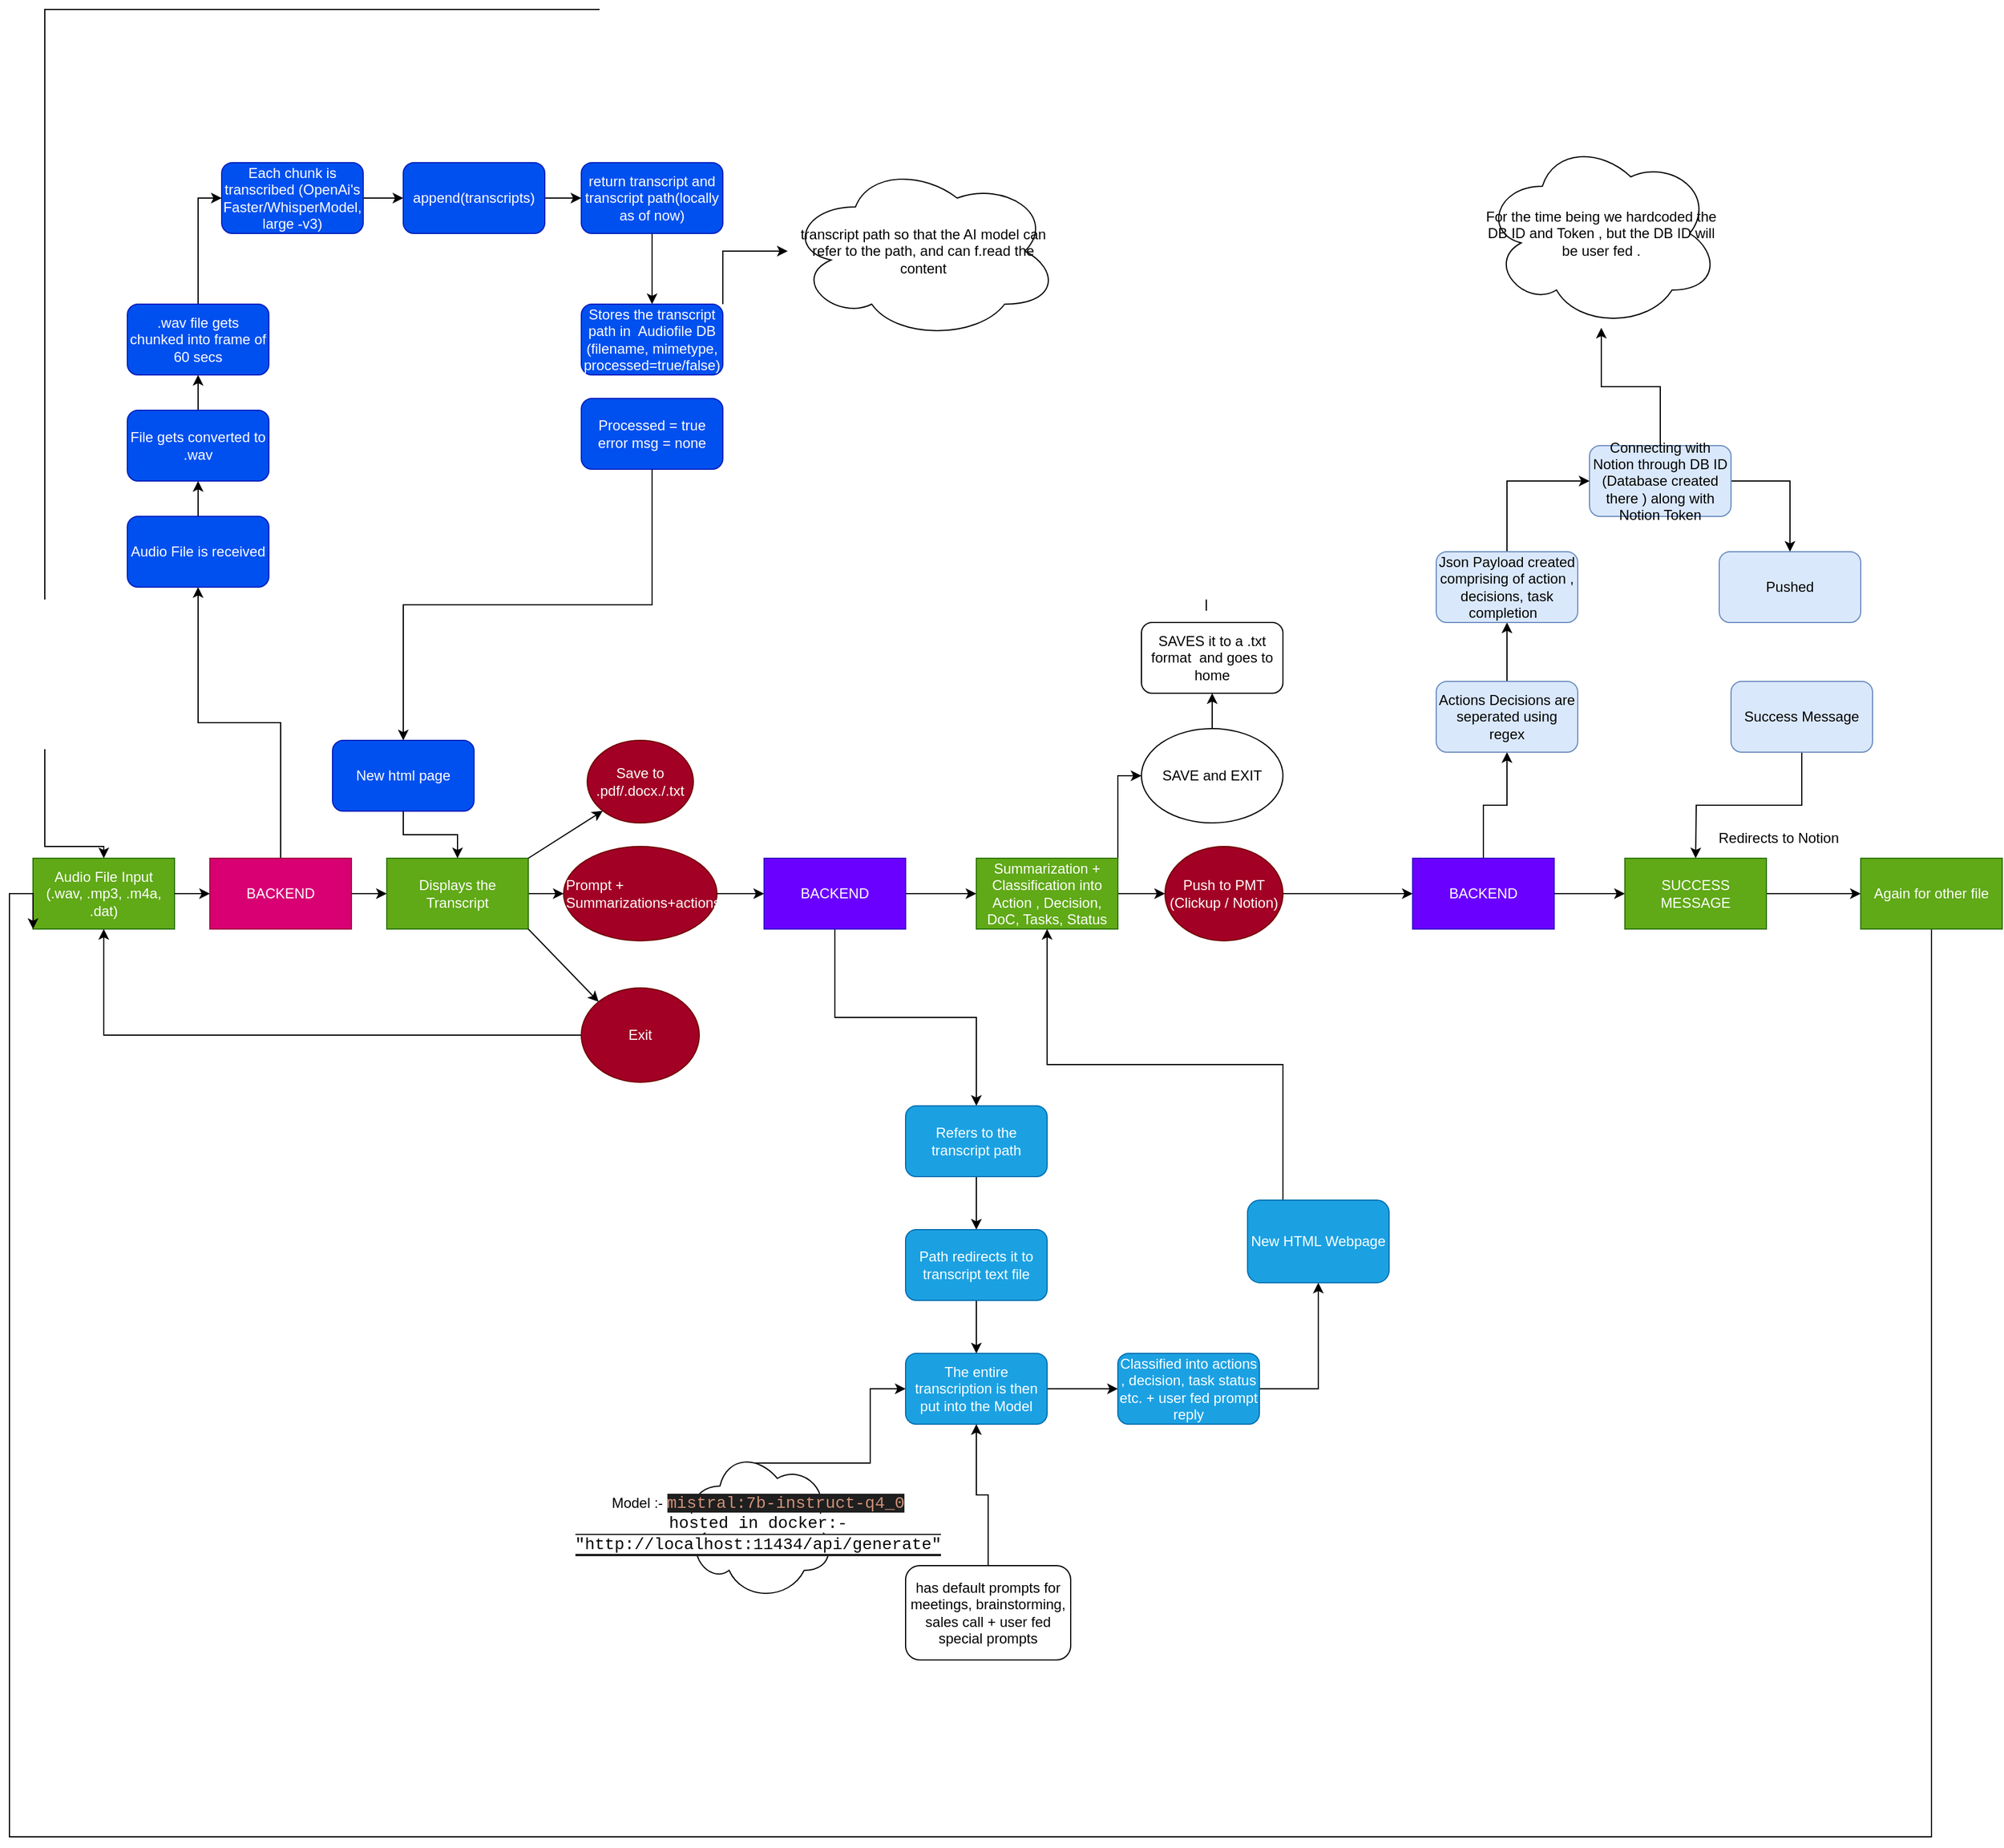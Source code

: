 <mxfile version="27.1.6">
  <diagram name="Page-1" id="xfop2OZ7slueiaCsxTZN">
    <mxGraphModel dx="1866" dy="2237" grid="1" gridSize="10" guides="1" tooltips="1" connect="1" arrows="1" fold="1" page="1" pageScale="1" pageWidth="827" pageHeight="1169" math="0" shadow="0">
      <root>
        <mxCell id="0" />
        <mxCell id="1" parent="0" />
        <mxCell id="GdNANga79ISarl82104w-1" value="Audio File Input&lt;br&gt;(.wav, .mp3, .m4a, .dat)" style="rounded=0;whiteSpace=wrap;html=1;fillColor=#60a917;fontColor=#ffffff;strokeColor=#2D7600;" vertex="1" parent="1">
          <mxGeometry x="40" y="270" width="120" height="60" as="geometry" />
        </mxCell>
        <mxCell id="GdNANga79ISarl82104w-2" value="" style="endArrow=classic;html=1;rounded=0;exitX=1;exitY=0.5;exitDx=0;exitDy=0;" edge="1" parent="1" source="GdNANga79ISarl82104w-1" target="GdNANga79ISarl82104w-3">
          <mxGeometry width="50" height="50" relative="1" as="geometry">
            <mxPoint x="470" y="380" as="sourcePoint" />
            <mxPoint x="200" y="300" as="targetPoint" />
          </mxGeometry>
        </mxCell>
        <mxCell id="GdNANga79ISarl82104w-5" value="" style="edgeStyle=orthogonalEdgeStyle;rounded=0;orthogonalLoop=1;jettySize=auto;html=1;" edge="1" parent="1" source="GdNANga79ISarl82104w-3" target="GdNANga79ISarl82104w-4">
          <mxGeometry relative="1" as="geometry" />
        </mxCell>
        <mxCell id="GdNANga79ISarl82104w-22" style="edgeStyle=orthogonalEdgeStyle;rounded=0;orthogonalLoop=1;jettySize=auto;html=1;exitX=0.5;exitY=0;exitDx=0;exitDy=0;" edge="1" parent="1" source="GdNANga79ISarl82104w-3" target="GdNANga79ISarl82104w-21">
          <mxGeometry relative="1" as="geometry" />
        </mxCell>
        <mxCell id="GdNANga79ISarl82104w-3" value="BACKEND" style="rounded=0;whiteSpace=wrap;html=1;fillColor=#d80073;fontColor=#ffffff;strokeColor=#A50040;" vertex="1" parent="1">
          <mxGeometry x="190" y="270" width="120" height="60" as="geometry" />
        </mxCell>
        <mxCell id="GdNANga79ISarl82104w-9" value="" style="edgeStyle=orthogonalEdgeStyle;rounded=0;orthogonalLoop=1;jettySize=auto;html=1;" edge="1" parent="1" source="GdNANga79ISarl82104w-4" target="GdNANga79ISarl82104w-7">
          <mxGeometry relative="1" as="geometry" />
        </mxCell>
        <mxCell id="GdNANga79ISarl82104w-4" value="Displays the Transcript" style="rounded=0;whiteSpace=wrap;html=1;fillColor=#60a917;fontColor=#ffffff;strokeColor=#2D7600;" vertex="1" parent="1">
          <mxGeometry x="340" y="270" width="120" height="60" as="geometry" />
        </mxCell>
        <mxCell id="GdNANga79ISarl82104w-6" value="Save to .pdf/.docx./.txt" style="ellipse;whiteSpace=wrap;html=1;fillColor=light-dark(#A20025,#FF0A9A);fontColor=#ffffff;strokeColor=#6F0000;" vertex="1" parent="1">
          <mxGeometry x="510" y="170" width="90" height="70" as="geometry" />
        </mxCell>
        <mxCell id="GdNANga79ISarl82104w-15" style="edgeStyle=orthogonalEdgeStyle;rounded=0;orthogonalLoop=1;jettySize=auto;html=1;exitX=1;exitY=0.5;exitDx=0;exitDy=0;entryX=0;entryY=0.5;entryDx=0;entryDy=0;" edge="1" parent="1" source="GdNANga79ISarl82104w-17" target="GdNANga79ISarl82104w-19">
          <mxGeometry relative="1" as="geometry">
            <mxPoint x="930" y="370" as="targetPoint" />
          </mxGeometry>
        </mxCell>
        <mxCell id="GdNANga79ISarl82104w-7" value="Prompt + Summarizations+actions" style="ellipse;whiteSpace=wrap;html=1;align=left;fillColor=#a20025;fontColor=#ffffff;strokeColor=#6F0000;" vertex="1" parent="1">
          <mxGeometry x="490" y="260" width="130" height="80" as="geometry" />
        </mxCell>
        <mxCell id="GdNANga79ISarl82104w-14" style="edgeStyle=orthogonalEdgeStyle;rounded=0;orthogonalLoop=1;jettySize=auto;html=1;entryX=0.5;entryY=1;entryDx=0;entryDy=0;" edge="1" parent="1" source="GdNANga79ISarl82104w-8" target="GdNANga79ISarl82104w-1">
          <mxGeometry relative="1" as="geometry" />
        </mxCell>
        <mxCell id="GdNANga79ISarl82104w-8" value="Exit" style="ellipse;whiteSpace=wrap;html=1;fillColor=#a20025;fontColor=#ffffff;strokeColor=#6F0000;shadow=0;" vertex="1" parent="1">
          <mxGeometry x="505" y="380" width="100" height="80" as="geometry" />
        </mxCell>
        <mxCell id="GdNANga79ISarl82104w-10" value="" style="endArrow=classic;html=1;rounded=0;exitX=1;exitY=1;exitDx=0;exitDy=0;entryX=0;entryY=0;entryDx=0;entryDy=0;" edge="1" parent="1" source="GdNANga79ISarl82104w-4" target="GdNANga79ISarl82104w-8">
          <mxGeometry width="50" height="50" relative="1" as="geometry">
            <mxPoint x="470" y="380" as="sourcePoint" />
            <mxPoint x="520" y="330" as="targetPoint" />
          </mxGeometry>
        </mxCell>
        <mxCell id="GdNANga79ISarl82104w-12" value="" style="endArrow=classic;html=1;rounded=0;entryX=0;entryY=1;entryDx=0;entryDy=0;exitX=1;exitY=0;exitDx=0;exitDy=0;" edge="1" parent="1" source="GdNANga79ISarl82104w-4" target="GdNANga79ISarl82104w-6">
          <mxGeometry width="50" height="50" relative="1" as="geometry">
            <mxPoint x="470" y="380" as="sourcePoint" />
            <mxPoint x="520" y="330" as="targetPoint" />
            <Array as="points" />
          </mxGeometry>
        </mxCell>
        <mxCell id="GdNANga79ISarl82104w-73" style="edgeStyle=orthogonalEdgeStyle;rounded=0;orthogonalLoop=1;jettySize=auto;html=1;exitX=1;exitY=0;exitDx=0;exitDy=0;entryX=0;entryY=0.5;entryDx=0;entryDy=0;" edge="1" parent="1" source="GdNANga79ISarl82104w-19" target="GdNANga79ISarl82104w-69">
          <mxGeometry relative="1" as="geometry" />
        </mxCell>
        <mxCell id="GdNANga79ISarl82104w-75" value="" style="edgeStyle=orthogonalEdgeStyle;rounded=0;orthogonalLoop=1;jettySize=auto;html=1;" edge="1" parent="1" source="GdNANga79ISarl82104w-19" target="GdNANga79ISarl82104w-74">
          <mxGeometry relative="1" as="geometry" />
        </mxCell>
        <mxCell id="GdNANga79ISarl82104w-19" value="Summarization + Classification into Action , Decision, DoC, Tasks, Status" style="rounded=0;whiteSpace=wrap;html=1;fillColor=#60a917;fontColor=#ffffff;strokeColor=#2D7600;" vertex="1" parent="1">
          <mxGeometry x="840" y="270" width="120" height="60" as="geometry" />
        </mxCell>
        <mxCell id="GdNANga79ISarl82104w-20" value="" style="edgeStyle=orthogonalEdgeStyle;rounded=0;orthogonalLoop=1;jettySize=auto;html=1;exitX=1;exitY=0.5;exitDx=0;exitDy=0;" edge="1" parent="1" source="GdNANga79ISarl82104w-7" target="GdNANga79ISarl82104w-17">
          <mxGeometry relative="1" as="geometry">
            <mxPoint x="930" y="370" as="targetPoint" />
            <mxPoint x="620" y="300" as="sourcePoint" />
          </mxGeometry>
        </mxCell>
        <mxCell id="GdNANga79ISarl82104w-50" style="edgeStyle=orthogonalEdgeStyle;rounded=0;orthogonalLoop=1;jettySize=auto;html=1;exitX=0.5;exitY=1;exitDx=0;exitDy=0;" edge="1" parent="1" source="GdNANga79ISarl82104w-17" target="GdNANga79ISarl82104w-49">
          <mxGeometry relative="1" as="geometry" />
        </mxCell>
        <mxCell id="GdNANga79ISarl82104w-17" value="BACKEND" style="rounded=0;whiteSpace=wrap;html=1;fillColor=#6a00ff;fontColor=#ffffff;strokeColor=#3700CC;" vertex="1" parent="1">
          <mxGeometry x="660" y="270" width="120" height="60" as="geometry" />
        </mxCell>
        <mxCell id="GdNANga79ISarl82104w-26" value="" style="edgeStyle=orthogonalEdgeStyle;rounded=0;orthogonalLoop=1;jettySize=auto;html=1;" edge="1" parent="1" source="GdNANga79ISarl82104w-21" target="GdNANga79ISarl82104w-24">
          <mxGeometry relative="1" as="geometry" />
        </mxCell>
        <mxCell id="GdNANga79ISarl82104w-21" value="Audio File is received" style="rounded=1;whiteSpace=wrap;html=1;fillColor=#0050ef;fontColor=#ffffff;strokeColor=#001DBC;" vertex="1" parent="1">
          <mxGeometry x="120" y="-20" width="120" height="60" as="geometry" />
        </mxCell>
        <mxCell id="GdNANga79ISarl82104w-28" value="" style="edgeStyle=orthogonalEdgeStyle;rounded=0;orthogonalLoop=1;jettySize=auto;html=1;" edge="1" parent="1" source="GdNANga79ISarl82104w-24" target="GdNANga79ISarl82104w-27">
          <mxGeometry relative="1" as="geometry" />
        </mxCell>
        <mxCell id="GdNANga79ISarl82104w-24" value="File gets converted to .wav" style="rounded=1;whiteSpace=wrap;html=1;fillColor=#0050ef;fontColor=#ffffff;strokeColor=#001DBC;" vertex="1" parent="1">
          <mxGeometry x="120" y="-110" width="120" height="60" as="geometry" />
        </mxCell>
        <mxCell id="GdNANga79ISarl82104w-33" style="edgeStyle=orthogonalEdgeStyle;rounded=0;orthogonalLoop=1;jettySize=auto;html=1;exitX=0.5;exitY=0;exitDx=0;exitDy=0;entryX=0;entryY=0.5;entryDx=0;entryDy=0;" edge="1" parent="1" source="GdNANga79ISarl82104w-27" target="GdNANga79ISarl82104w-29">
          <mxGeometry relative="1" as="geometry" />
        </mxCell>
        <mxCell id="GdNANga79ISarl82104w-27" value=".wav file gets chunked into frame of 60 secs" style="rounded=1;whiteSpace=wrap;html=1;fillColor=#0050ef;fontColor=#ffffff;strokeColor=#001DBC;" vertex="1" parent="1">
          <mxGeometry x="120" y="-200" width="120" height="60" as="geometry" />
        </mxCell>
        <mxCell id="GdNANga79ISarl82104w-32" value="" style="edgeStyle=orthogonalEdgeStyle;rounded=0;orthogonalLoop=1;jettySize=auto;html=1;" edge="1" parent="1" source="GdNANga79ISarl82104w-29" target="GdNANga79ISarl82104w-31">
          <mxGeometry relative="1" as="geometry" />
        </mxCell>
        <mxCell id="GdNANga79ISarl82104w-29" value="Each chunk is transcribed (OpenAi&#39;s Faster/WhisperModel, large -v3)" style="rounded=1;whiteSpace=wrap;html=1;fillColor=#0050ef;fontColor=#ffffff;strokeColor=#001DBC;" vertex="1" parent="1">
          <mxGeometry x="200" y="-320" width="120" height="60" as="geometry" />
        </mxCell>
        <mxCell id="GdNANga79ISarl82104w-36" value="" style="edgeStyle=orthogonalEdgeStyle;rounded=0;orthogonalLoop=1;jettySize=auto;html=1;" edge="1" parent="1" source="GdNANga79ISarl82104w-31" target="GdNANga79ISarl82104w-34">
          <mxGeometry relative="1" as="geometry" />
        </mxCell>
        <mxCell id="GdNANga79ISarl82104w-31" value="append(transcripts)" style="rounded=1;whiteSpace=wrap;html=1;fillColor=#0050ef;fontColor=#ffffff;strokeColor=#001DBC;" vertex="1" parent="1">
          <mxGeometry x="354" y="-320" width="120" height="60" as="geometry" />
        </mxCell>
        <mxCell id="GdNANga79ISarl82104w-37" value="" style="edgeStyle=orthogonalEdgeStyle;rounded=0;orthogonalLoop=1;jettySize=auto;html=1;" edge="1" parent="1" source="GdNANga79ISarl82104w-34" target="GdNANga79ISarl82104w-35">
          <mxGeometry relative="1" as="geometry" />
        </mxCell>
        <mxCell id="GdNANga79ISarl82104w-34" value="return transcript and transcript path(locally as of now)" style="rounded=1;whiteSpace=wrap;html=1;fillColor=#0050ef;fontColor=#ffffff;strokeColor=#001DBC;" vertex="1" parent="1">
          <mxGeometry x="505" y="-320" width="120" height="60" as="geometry" />
        </mxCell>
        <mxCell id="GdNANga79ISarl82104w-42" style="edgeStyle=orthogonalEdgeStyle;rounded=0;orthogonalLoop=1;jettySize=auto;html=1;exitX=1;exitY=0;exitDx=0;exitDy=0;" edge="1" parent="1" source="GdNANga79ISarl82104w-35" target="GdNANga79ISarl82104w-41">
          <mxGeometry relative="1" as="geometry" />
        </mxCell>
        <mxCell id="GdNANga79ISarl82104w-35" value="Stores the transcript path in&amp;nbsp; Audiofile DB (filename, mimetype, processed=true/false)" style="rounded=1;whiteSpace=wrap;html=1;fillColor=#0050ef;fontColor=#ffffff;strokeColor=#001DBC;" vertex="1" parent="1">
          <mxGeometry x="505" y="-200" width="120" height="60" as="geometry" />
        </mxCell>
        <mxCell id="GdNANga79ISarl82104w-41" value="transcript path so that the AI model can refer to the path, and can f.read the content" style="ellipse;shape=cloud;whiteSpace=wrap;html=1;" vertex="1" parent="1">
          <mxGeometry x="680" y="-320" width="230" height="150" as="geometry" />
        </mxCell>
        <mxCell id="GdNANga79ISarl82104w-47" style="edgeStyle=orthogonalEdgeStyle;rounded=0;orthogonalLoop=1;jettySize=auto;html=1;exitX=0.5;exitY=1;exitDx=0;exitDy=0;entryX=0.5;entryY=0;entryDx=0;entryDy=0;" edge="1" parent="1" source="GdNANga79ISarl82104w-43" target="GdNANga79ISarl82104w-45">
          <mxGeometry relative="1" as="geometry" />
        </mxCell>
        <mxCell id="GdNANga79ISarl82104w-43" value="Processed = true&lt;div&gt;error msg = none&lt;/div&gt;" style="rounded=1;whiteSpace=wrap;html=1;fillColor=#0050ef;fontColor=#ffffff;strokeColor=#001DBC;" vertex="1" parent="1">
          <mxGeometry x="505" y="-120" width="120" height="60" as="geometry" />
        </mxCell>
        <mxCell id="GdNANga79ISarl82104w-48" style="edgeStyle=orthogonalEdgeStyle;rounded=0;orthogonalLoop=1;jettySize=auto;html=1;exitX=0.5;exitY=1;exitDx=0;exitDy=0;entryX=0.5;entryY=0;entryDx=0;entryDy=0;" edge="1" parent="1" source="GdNANga79ISarl82104w-45" target="GdNANga79ISarl82104w-4">
          <mxGeometry relative="1" as="geometry" />
        </mxCell>
        <mxCell id="GdNANga79ISarl82104w-45" value="New html page" style="rounded=1;whiteSpace=wrap;html=1;fillColor=#0050ef;fontColor=#ffffff;strokeColor=#001DBC;" vertex="1" parent="1">
          <mxGeometry x="294" y="170" width="120" height="60" as="geometry" />
        </mxCell>
        <mxCell id="GdNANga79ISarl82104w-58" style="edgeStyle=orthogonalEdgeStyle;rounded=0;orthogonalLoop=1;jettySize=auto;html=1;exitX=0.5;exitY=1;exitDx=0;exitDy=0;entryX=0.5;entryY=0;entryDx=0;entryDy=0;" edge="1" parent="1" source="GdNANga79ISarl82104w-49" target="GdNANga79ISarl82104w-53">
          <mxGeometry relative="1" as="geometry" />
        </mxCell>
        <mxCell id="GdNANga79ISarl82104w-49" value="Refers to the transcript path" style="rounded=1;whiteSpace=wrap;html=1;fillColor=#1ba1e2;fontColor=#ffffff;strokeColor=#006EAF;" vertex="1" parent="1">
          <mxGeometry x="780" y="480" width="120" height="60" as="geometry" />
        </mxCell>
        <mxCell id="GdNANga79ISarl82104w-63" value="" style="edgeStyle=orthogonalEdgeStyle;rounded=0;orthogonalLoop=1;jettySize=auto;html=1;" edge="1" parent="1" source="GdNANga79ISarl82104w-52" target="GdNANga79ISarl82104w-55">
          <mxGeometry relative="1" as="geometry" />
        </mxCell>
        <mxCell id="GdNANga79ISarl82104w-52" value="The entire transcription is then put into the Model" style="rounded=1;whiteSpace=wrap;html=1;fillColor=#1ba1e2;fontColor=#ffffff;strokeColor=#006EAF;" vertex="1" parent="1">
          <mxGeometry x="780" y="690" width="120" height="60" as="geometry" />
        </mxCell>
        <mxCell id="GdNANga79ISarl82104w-59" value="" style="edgeStyle=orthogonalEdgeStyle;rounded=0;orthogonalLoop=1;jettySize=auto;html=1;" edge="1" parent="1" source="GdNANga79ISarl82104w-53" target="GdNANga79ISarl82104w-52">
          <mxGeometry relative="1" as="geometry" />
        </mxCell>
        <mxCell id="GdNANga79ISarl82104w-53" value="Path redirects it to transcript text file" style="rounded=1;whiteSpace=wrap;html=1;fillColor=#1ba1e2;fontColor=#ffffff;strokeColor=#006EAF;" vertex="1" parent="1">
          <mxGeometry x="780" y="585" width="120" height="60" as="geometry" />
        </mxCell>
        <mxCell id="GdNANga79ISarl82104w-66" style="edgeStyle=orthogonalEdgeStyle;rounded=0;orthogonalLoop=1;jettySize=auto;html=1;exitX=1;exitY=0.5;exitDx=0;exitDy=0;entryX=0.5;entryY=1;entryDx=0;entryDy=0;" edge="1" parent="1" source="GdNANga79ISarl82104w-55" target="GdNANga79ISarl82104w-64">
          <mxGeometry relative="1" as="geometry" />
        </mxCell>
        <mxCell id="GdNANga79ISarl82104w-55" value="Classified into actions , decision, task status etc. + user fed prompt reply" style="rounded=1;whiteSpace=wrap;html=1;fillColor=#1ba1e2;fontColor=#ffffff;strokeColor=#006EAF;" vertex="1" parent="1">
          <mxGeometry x="960" y="690" width="120" height="60" as="geometry" />
        </mxCell>
        <mxCell id="GdNANga79ISarl82104w-62" style="edgeStyle=orthogonalEdgeStyle;rounded=0;orthogonalLoop=1;jettySize=auto;html=1;exitX=0.5;exitY=0;exitDx=0;exitDy=0;entryX=0.5;entryY=1;entryDx=0;entryDy=0;" edge="1" parent="1" source="GdNANga79ISarl82104w-57" target="GdNANga79ISarl82104w-52">
          <mxGeometry relative="1" as="geometry" />
        </mxCell>
        <mxCell id="GdNANga79ISarl82104w-57" value="has default prompts for meetings, brainstorming, sales call + user fed special prompts" style="rounded=1;whiteSpace=wrap;html=1;" vertex="1" parent="1">
          <mxGeometry x="780" y="870" width="140" height="80" as="geometry" />
        </mxCell>
        <mxCell id="GdNANga79ISarl82104w-79" style="edgeStyle=orthogonalEdgeStyle;rounded=0;orthogonalLoop=1;jettySize=auto;html=1;exitX=0.4;exitY=0.1;exitDx=0;exitDy=0;exitPerimeter=0;entryX=0;entryY=0.5;entryDx=0;entryDy=0;" edge="1" parent="1" source="GdNANga79ISarl82104w-60" target="GdNANga79ISarl82104w-52">
          <mxGeometry relative="1" as="geometry" />
        </mxCell>
        <mxCell id="GdNANga79ISarl82104w-60" value="&lt;span style=&quot;background-color: light-dark(#ffffff, var(--ge-dark-color, #121212));&quot;&gt;Model :-&lt;font style=&quot;color: light-dark(rgb(0, 0, 0), rgb(255, 255, 255));&quot;&gt;&amp;nbsp;&lt;span style=&quot;font-family: Consolas, &amp;quot;Courier New&amp;quot;, monospace; font-size: 14px; white-space: pre; color: rgb(206, 145, 120); background-color: rgb(31, 31, 31);&quot;&gt;mistral:7b-instruct-q4_0&lt;/span&gt;&lt;/font&gt;&lt;/span&gt;&lt;div&gt;&lt;span style=&quot;font-family: Consolas, &amp;quot;Courier New&amp;quot;, monospace; font-size: 14px; white-space: pre; color: rgb(206, 145, 120); background-color: light-dark(#ffffff, var(--ge-dark-color, #121212));&quot;&gt;&lt;font style=&quot;color: light-dark(rgb(0, 0, 0), rgb(255, 255, 255));&quot;&gt;hosted in docker:-&lt;/font&gt;&lt;/span&gt;&lt;/div&gt;&lt;div&gt;&lt;div style=&quot;font-family: Consolas, &amp;quot;Courier New&amp;quot;, monospace; font-size: 14px; line-height: 19px; white-space: pre; color: rgb(204, 204, 204); background-color: rgb(31, 31, 31);&quot;&gt;&lt;span style=&quot;color: rgb(206, 145, 120); background-color: light-dark(#ffffff, var(--ge-dark-color, #121212));&quot;&gt;&lt;font style=&quot;color: light-dark(rgb(0, 0, 0), rgb(255, 255, 255));&quot;&gt;&quot;http://localhost:11434/api/generate&quot;&lt;/font&gt;&lt;/span&gt;&lt;/div&gt;&lt;/div&gt;" style="ellipse;shape=cloud;whiteSpace=wrap;html=1;" vertex="1" parent="1">
          <mxGeometry x="590" y="770" width="130" height="130" as="geometry" />
        </mxCell>
        <mxCell id="GdNANga79ISarl82104w-67" style="edgeStyle=orthogonalEdgeStyle;rounded=0;orthogonalLoop=1;jettySize=auto;html=1;exitX=0.25;exitY=0;exitDx=0;exitDy=0;entryX=0.5;entryY=1;entryDx=0;entryDy=0;" edge="1" parent="1" source="GdNANga79ISarl82104w-64" target="GdNANga79ISarl82104w-19">
          <mxGeometry relative="1" as="geometry" />
        </mxCell>
        <mxCell id="GdNANga79ISarl82104w-64" value="New HTML Webpage" style="rounded=1;whiteSpace=wrap;html=1;fillColor=#1ba1e2;fontColor=#ffffff;strokeColor=#006EAF;" vertex="1" parent="1">
          <mxGeometry x="1070" y="560" width="120" height="70" as="geometry" />
        </mxCell>
        <mxCell id="GdNANga79ISarl82104w-71" style="edgeStyle=orthogonalEdgeStyle;rounded=0;orthogonalLoop=1;jettySize=auto;html=1;exitX=0.5;exitY=0;exitDx=0;exitDy=0;" edge="1" parent="1" source="GdNANga79ISarl82104w-69" target="GdNANga79ISarl82104w-70">
          <mxGeometry relative="1" as="geometry" />
        </mxCell>
        <mxCell id="GdNANga79ISarl82104w-69" value="SAVE and EXIT" style="ellipse;whiteSpace=wrap;html=1;" vertex="1" parent="1">
          <mxGeometry x="980" y="160" width="120" height="80" as="geometry" />
        </mxCell>
        <mxCell id="GdNANga79ISarl82104w-72" style="edgeStyle=orthogonalEdgeStyle;rounded=0;orthogonalLoop=1;jettySize=auto;html=1;exitX=0.5;exitY=0;exitDx=0;exitDy=0;" edge="1" parent="1" target="GdNANga79ISarl82104w-1">
          <mxGeometry relative="1" as="geometry">
            <mxPoint x="1035" y="60" as="sourcePoint" />
            <mxPoint x="95" y="260" as="targetPoint" />
            <Array as="points">
              <mxPoint x="1035" y="-450" />
              <mxPoint x="50" y="-450" />
              <mxPoint x="50" y="260" />
              <mxPoint x="100" y="260" />
            </Array>
          </mxGeometry>
        </mxCell>
        <mxCell id="GdNANga79ISarl82104w-70" value="SAVES it to a .txt format&amp;nbsp; and goes to home" style="rounded=1;whiteSpace=wrap;html=1;" vertex="1" parent="1">
          <mxGeometry x="980" y="70" width="120" height="60" as="geometry" />
        </mxCell>
        <mxCell id="GdNANga79ISarl82104w-78" value="" style="edgeStyle=orthogonalEdgeStyle;rounded=0;orthogonalLoop=1;jettySize=auto;html=1;" edge="1" parent="1" source="GdNANga79ISarl82104w-74" target="GdNANga79ISarl82104w-76">
          <mxGeometry relative="1" as="geometry" />
        </mxCell>
        <mxCell id="GdNANga79ISarl82104w-74" value="Push to PMT (Clickup / Notion)" style="ellipse;whiteSpace=wrap;html=1;fillColor=#a20025;fontColor=#ffffff;strokeColor=#6F0000;" vertex="1" parent="1">
          <mxGeometry x="1000" y="260" width="100" height="80" as="geometry" />
        </mxCell>
        <mxCell id="GdNANga79ISarl82104w-81" style="edgeStyle=orthogonalEdgeStyle;rounded=0;orthogonalLoop=1;jettySize=auto;html=1;exitX=0.5;exitY=0;exitDx=0;exitDy=0;" edge="1" parent="1" source="GdNANga79ISarl82104w-76" target="GdNANga79ISarl82104w-80">
          <mxGeometry relative="1" as="geometry" />
        </mxCell>
        <mxCell id="GdNANga79ISarl82104w-98" value="" style="edgeStyle=orthogonalEdgeStyle;rounded=0;orthogonalLoop=1;jettySize=auto;html=1;" edge="1" parent="1" source="GdNANga79ISarl82104w-76" target="GdNANga79ISarl82104w-97">
          <mxGeometry relative="1" as="geometry" />
        </mxCell>
        <mxCell id="GdNANga79ISarl82104w-76" value="BACKEND" style="rounded=0;whiteSpace=wrap;html=1;fillColor=#6a00ff;fontColor=#ffffff;strokeColor=#3700CC;" vertex="1" parent="1">
          <mxGeometry x="1210" y="270" width="120" height="60" as="geometry" />
        </mxCell>
        <mxCell id="GdNANga79ISarl82104w-87" value="" style="edgeStyle=orthogonalEdgeStyle;rounded=0;orthogonalLoop=1;jettySize=auto;html=1;" edge="1" parent="1" source="GdNANga79ISarl82104w-80" target="GdNANga79ISarl82104w-85">
          <mxGeometry relative="1" as="geometry" />
        </mxCell>
        <mxCell id="GdNANga79ISarl82104w-80" value="Actions Decisions are seperated using regex" style="rounded=1;whiteSpace=wrap;html=1;fillColor=light-dark(#DAE8FC,#110C3B);gradientColor=none;strokeColor=#6c8ebf;" vertex="1" parent="1">
          <mxGeometry x="1230" y="120" width="120" height="60" as="geometry" />
        </mxCell>
        <mxCell id="GdNANga79ISarl82104w-90" style="edgeStyle=orthogonalEdgeStyle;rounded=0;orthogonalLoop=1;jettySize=auto;html=1;exitX=1;exitY=0.5;exitDx=0;exitDy=0;entryX=0.5;entryY=0;entryDx=0;entryDy=0;" edge="1" parent="1" source="GdNANga79ISarl82104w-82" target="GdNANga79ISarl82104w-89">
          <mxGeometry relative="1" as="geometry" />
        </mxCell>
        <mxCell id="GdNANga79ISarl82104w-95" style="edgeStyle=orthogonalEdgeStyle;rounded=0;orthogonalLoop=1;jettySize=auto;html=1;exitX=0.5;exitY=0;exitDx=0;exitDy=0;" edge="1" parent="1" source="GdNANga79ISarl82104w-82" target="GdNANga79ISarl82104w-94">
          <mxGeometry relative="1" as="geometry" />
        </mxCell>
        <mxCell id="GdNANga79ISarl82104w-82" value="Connecting with Notion through DB ID (Database created there ) along with Notion Token" style="rounded=1;whiteSpace=wrap;html=1;fillColor=light-dark(#DAE8FC,#110C3B);gradientColor=none;strokeColor=#6c8ebf;" vertex="1" parent="1">
          <mxGeometry x="1360" y="-80" width="120" height="60" as="geometry" />
        </mxCell>
        <mxCell id="GdNANga79ISarl82104w-88" style="edgeStyle=orthogonalEdgeStyle;rounded=0;orthogonalLoop=1;jettySize=auto;html=1;exitX=0.5;exitY=0;exitDx=0;exitDy=0;entryX=0;entryY=0.5;entryDx=0;entryDy=0;" edge="1" parent="1" source="GdNANga79ISarl82104w-85" target="GdNANga79ISarl82104w-82">
          <mxGeometry relative="1" as="geometry">
            <mxPoint x="1340" y="-60" as="targetPoint" />
          </mxGeometry>
        </mxCell>
        <mxCell id="GdNANga79ISarl82104w-85" value="Json Payload created comprising of action , decisions, task completion&amp;nbsp;&amp;nbsp;" style="rounded=1;whiteSpace=wrap;html=1;fillColor=light-dark(#DAE8FC,#110C3B);gradientColor=none;strokeColor=#6c8ebf;" vertex="1" parent="1">
          <mxGeometry x="1230" y="10" width="120" height="60" as="geometry" />
        </mxCell>
        <mxCell id="GdNANga79ISarl82104w-89" value="Pushed" style="rounded=1;whiteSpace=wrap;html=1;fillColor=light-dark(#DAE8FC,#110C3B);gradientColor=none;strokeColor=#6c8ebf;" vertex="1" parent="1">
          <mxGeometry x="1470" y="10" width="120" height="60" as="geometry" />
        </mxCell>
        <mxCell id="GdNANga79ISarl82104w-92" style="edgeStyle=orthogonalEdgeStyle;rounded=0;orthogonalLoop=1;jettySize=auto;html=1;exitX=0.5;exitY=1;exitDx=0;exitDy=0;" edge="1" parent="1" source="GdNANga79ISarl82104w-91">
          <mxGeometry relative="1" as="geometry">
            <mxPoint x="1450" y="270" as="targetPoint" />
          </mxGeometry>
        </mxCell>
        <mxCell id="GdNANga79ISarl82104w-91" value="Success Message" style="rounded=1;whiteSpace=wrap;html=1;fillColor=light-dark(#DAE8FC,#110C3B);gradientColor=none;strokeColor=#6c8ebf;" vertex="1" parent="1">
          <mxGeometry x="1480" y="120" width="120" height="60" as="geometry" />
        </mxCell>
        <mxCell id="GdNANga79ISarl82104w-93" value="Redirects to Notion" style="text;html=1;align=center;verticalAlign=middle;resizable=0;points=[];autosize=1;strokeColor=none;fillColor=none;" vertex="1" parent="1">
          <mxGeometry x="1455" y="238" width="130" height="30" as="geometry" />
        </mxCell>
        <mxCell id="GdNANga79ISarl82104w-94" value="For the time being we hardcoded the DB ID and Token , but the DB ID will be user fed ." style="ellipse;shape=cloud;whiteSpace=wrap;html=1;" vertex="1" parent="1">
          <mxGeometry x="1270" y="-340" width="200" height="160" as="geometry" />
        </mxCell>
        <mxCell id="GdNANga79ISarl82104w-100" style="edgeStyle=orthogonalEdgeStyle;rounded=0;orthogonalLoop=1;jettySize=auto;html=1;exitX=1;exitY=0.5;exitDx=0;exitDy=0;entryX=0;entryY=0.5;entryDx=0;entryDy=0;" edge="1" parent="1" source="GdNANga79ISarl82104w-97" target="GdNANga79ISarl82104w-99">
          <mxGeometry relative="1" as="geometry" />
        </mxCell>
        <mxCell id="GdNANga79ISarl82104w-97" value="SUCCESS MESSAGE" style="rounded=0;whiteSpace=wrap;html=1;fillColor=#60a917;fontColor=#ffffff;strokeColor=#2D7600;" vertex="1" parent="1">
          <mxGeometry x="1390" y="270" width="120" height="60" as="geometry" />
        </mxCell>
        <mxCell id="GdNANga79ISarl82104w-101" style="edgeStyle=orthogonalEdgeStyle;rounded=0;orthogonalLoop=1;jettySize=auto;html=1;entryX=0;entryY=1;entryDx=0;entryDy=0;" edge="1" parent="1" source="GdNANga79ISarl82104w-99" target="GdNANga79ISarl82104w-1">
          <mxGeometry relative="1" as="geometry">
            <Array as="points">
              <mxPoint x="1650" y="1100" />
              <mxPoint x="20" y="1100" />
              <mxPoint x="20" y="300" />
              <mxPoint x="40" y="300" />
            </Array>
          </mxGeometry>
        </mxCell>
        <mxCell id="GdNANga79ISarl82104w-99" value="Again for other file" style="rounded=0;whiteSpace=wrap;html=1;fillColor=#60a917;fontColor=#ffffff;strokeColor=#2D7600;" vertex="1" parent="1">
          <mxGeometry x="1590" y="270" width="120" height="60" as="geometry" />
        </mxCell>
      </root>
    </mxGraphModel>
  </diagram>
</mxfile>
